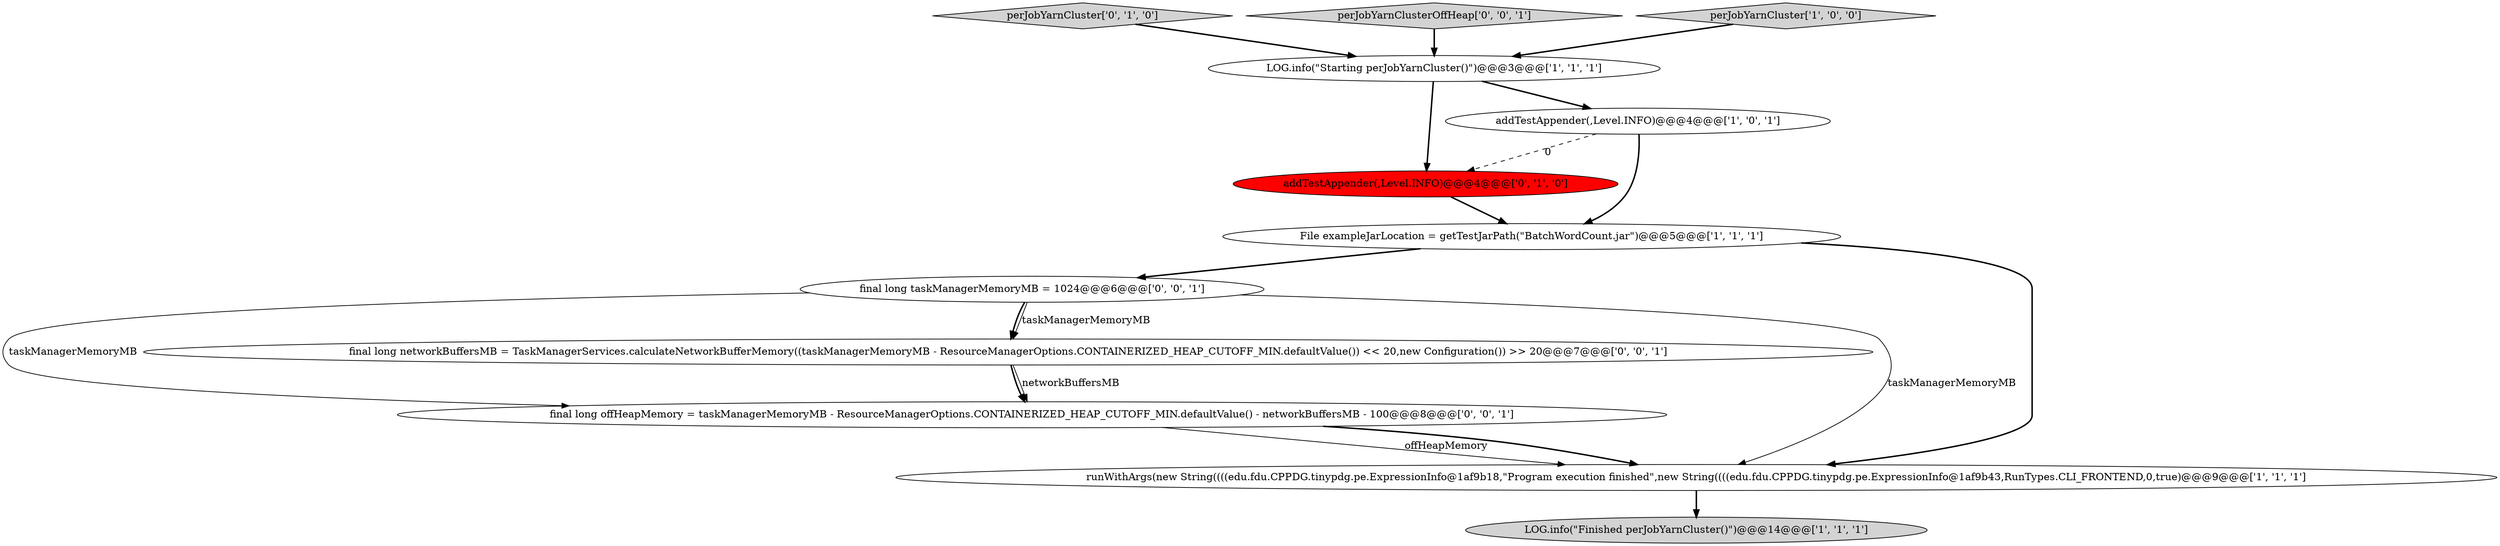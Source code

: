 digraph {
6 [style = filled, label = "perJobYarnCluster['0', '1', '0']", fillcolor = lightgray, shape = diamond image = "AAA0AAABBB2BBB"];
3 [style = filled, label = "LOG.info(\"Starting perJobYarnCluster()\")@@@3@@@['1', '1', '1']", fillcolor = white, shape = ellipse image = "AAA0AAABBB1BBB"];
9 [style = filled, label = "final long offHeapMemory = taskManagerMemoryMB - ResourceManagerOptions.CONTAINERIZED_HEAP_CUTOFF_MIN.defaultValue() - networkBuffersMB - 100@@@8@@@['0', '0', '1']", fillcolor = white, shape = ellipse image = "AAA0AAABBB3BBB"];
7 [style = filled, label = "addTestAppender(,Level.INFO)@@@4@@@['0', '1', '0']", fillcolor = red, shape = ellipse image = "AAA1AAABBB2BBB"];
5 [style = filled, label = "LOG.info(\"Finished perJobYarnCluster()\")@@@14@@@['1', '1', '1']", fillcolor = lightgray, shape = ellipse image = "AAA0AAABBB1BBB"];
10 [style = filled, label = "perJobYarnClusterOffHeap['0', '0', '1']", fillcolor = lightgray, shape = diamond image = "AAA0AAABBB3BBB"];
8 [style = filled, label = "final long taskManagerMemoryMB = 1024@@@6@@@['0', '0', '1']", fillcolor = white, shape = ellipse image = "AAA0AAABBB3BBB"];
11 [style = filled, label = "final long networkBuffersMB = TaskManagerServices.calculateNetworkBufferMemory((taskManagerMemoryMB - ResourceManagerOptions.CONTAINERIZED_HEAP_CUTOFF_MIN.defaultValue()) << 20,new Configuration()) >> 20@@@7@@@['0', '0', '1']", fillcolor = white, shape = ellipse image = "AAA0AAABBB3BBB"];
2 [style = filled, label = "addTestAppender(,Level.INFO)@@@4@@@['1', '0', '1']", fillcolor = white, shape = ellipse image = "AAA0AAABBB1BBB"];
1 [style = filled, label = "perJobYarnCluster['1', '0', '0']", fillcolor = lightgray, shape = diamond image = "AAA0AAABBB1BBB"];
0 [style = filled, label = "File exampleJarLocation = getTestJarPath(\"BatchWordCount.jar\")@@@5@@@['1', '1', '1']", fillcolor = white, shape = ellipse image = "AAA0AAABBB1BBB"];
4 [style = filled, label = "runWithArgs(new String((((edu.fdu.CPPDG.tinypdg.pe.ExpressionInfo@1af9b18,\"Program execution finished\",new String((((edu.fdu.CPPDG.tinypdg.pe.ExpressionInfo@1af9b43,RunTypes.CLI_FRONTEND,0,true)@@@9@@@['1', '1', '1']", fillcolor = white, shape = ellipse image = "AAA0AAABBB1BBB"];
1->3 [style = bold, label=""];
8->9 [style = solid, label="taskManagerMemoryMB"];
6->3 [style = bold, label=""];
10->3 [style = bold, label=""];
2->0 [style = bold, label=""];
7->0 [style = bold, label=""];
9->4 [style = solid, label="offHeapMemory"];
3->2 [style = bold, label=""];
3->7 [style = bold, label=""];
11->9 [style = bold, label=""];
0->4 [style = bold, label=""];
8->11 [style = bold, label=""];
4->5 [style = bold, label=""];
8->11 [style = solid, label="taskManagerMemoryMB"];
8->4 [style = solid, label="taskManagerMemoryMB"];
11->9 [style = solid, label="networkBuffersMB"];
2->7 [style = dashed, label="0"];
9->4 [style = bold, label=""];
0->8 [style = bold, label=""];
}

